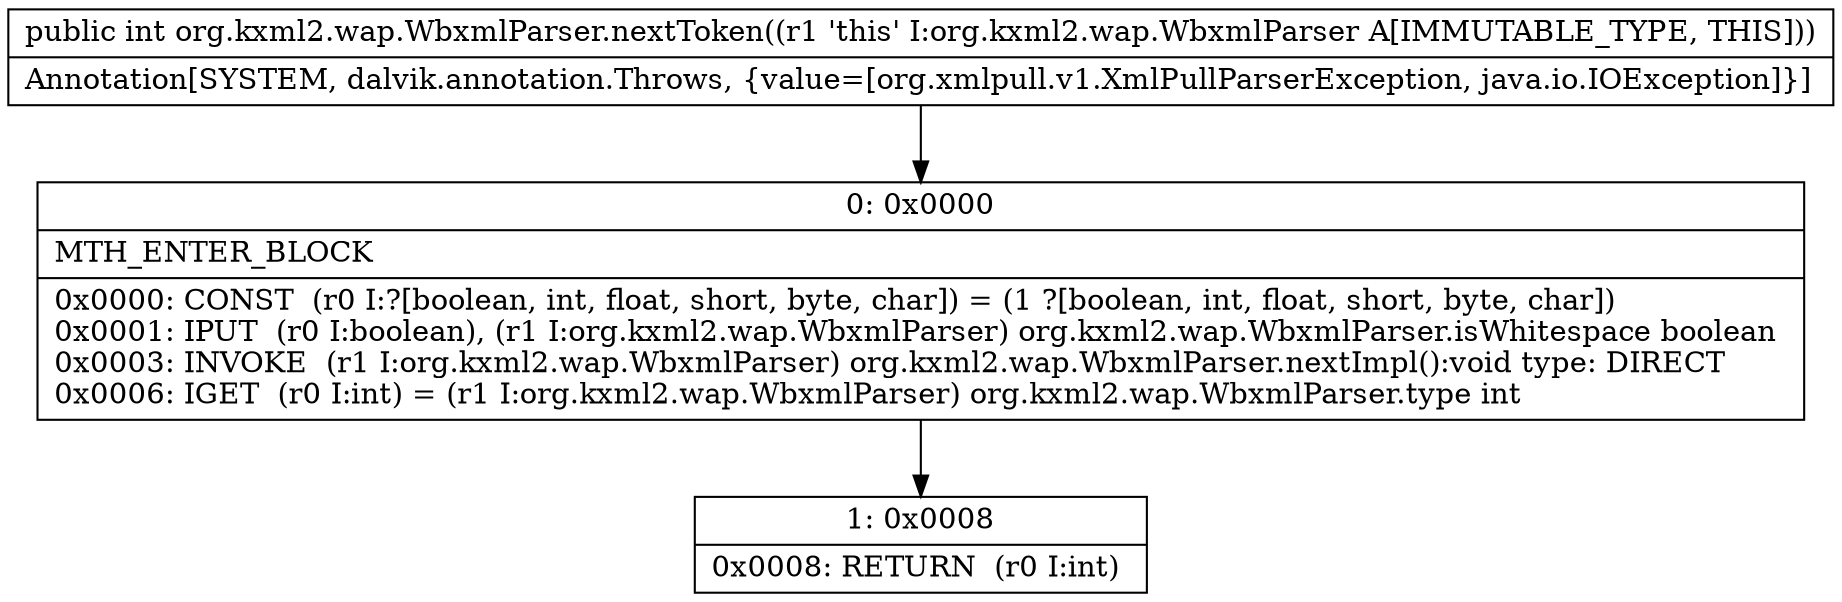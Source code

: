 digraph "CFG fororg.kxml2.wap.WbxmlParser.nextToken()I" {
Node_0 [shape=record,label="{0\:\ 0x0000|MTH_ENTER_BLOCK\l|0x0000: CONST  (r0 I:?[boolean, int, float, short, byte, char]) = (1 ?[boolean, int, float, short, byte, char]) \l0x0001: IPUT  (r0 I:boolean), (r1 I:org.kxml2.wap.WbxmlParser) org.kxml2.wap.WbxmlParser.isWhitespace boolean \l0x0003: INVOKE  (r1 I:org.kxml2.wap.WbxmlParser) org.kxml2.wap.WbxmlParser.nextImpl():void type: DIRECT \l0x0006: IGET  (r0 I:int) = (r1 I:org.kxml2.wap.WbxmlParser) org.kxml2.wap.WbxmlParser.type int \l}"];
Node_1 [shape=record,label="{1\:\ 0x0008|0x0008: RETURN  (r0 I:int) \l}"];
MethodNode[shape=record,label="{public int org.kxml2.wap.WbxmlParser.nextToken((r1 'this' I:org.kxml2.wap.WbxmlParser A[IMMUTABLE_TYPE, THIS]))  | Annotation[SYSTEM, dalvik.annotation.Throws, \{value=[org.xmlpull.v1.XmlPullParserException, java.io.IOException]\}]\l}"];
MethodNode -> Node_0;
Node_0 -> Node_1;
}

